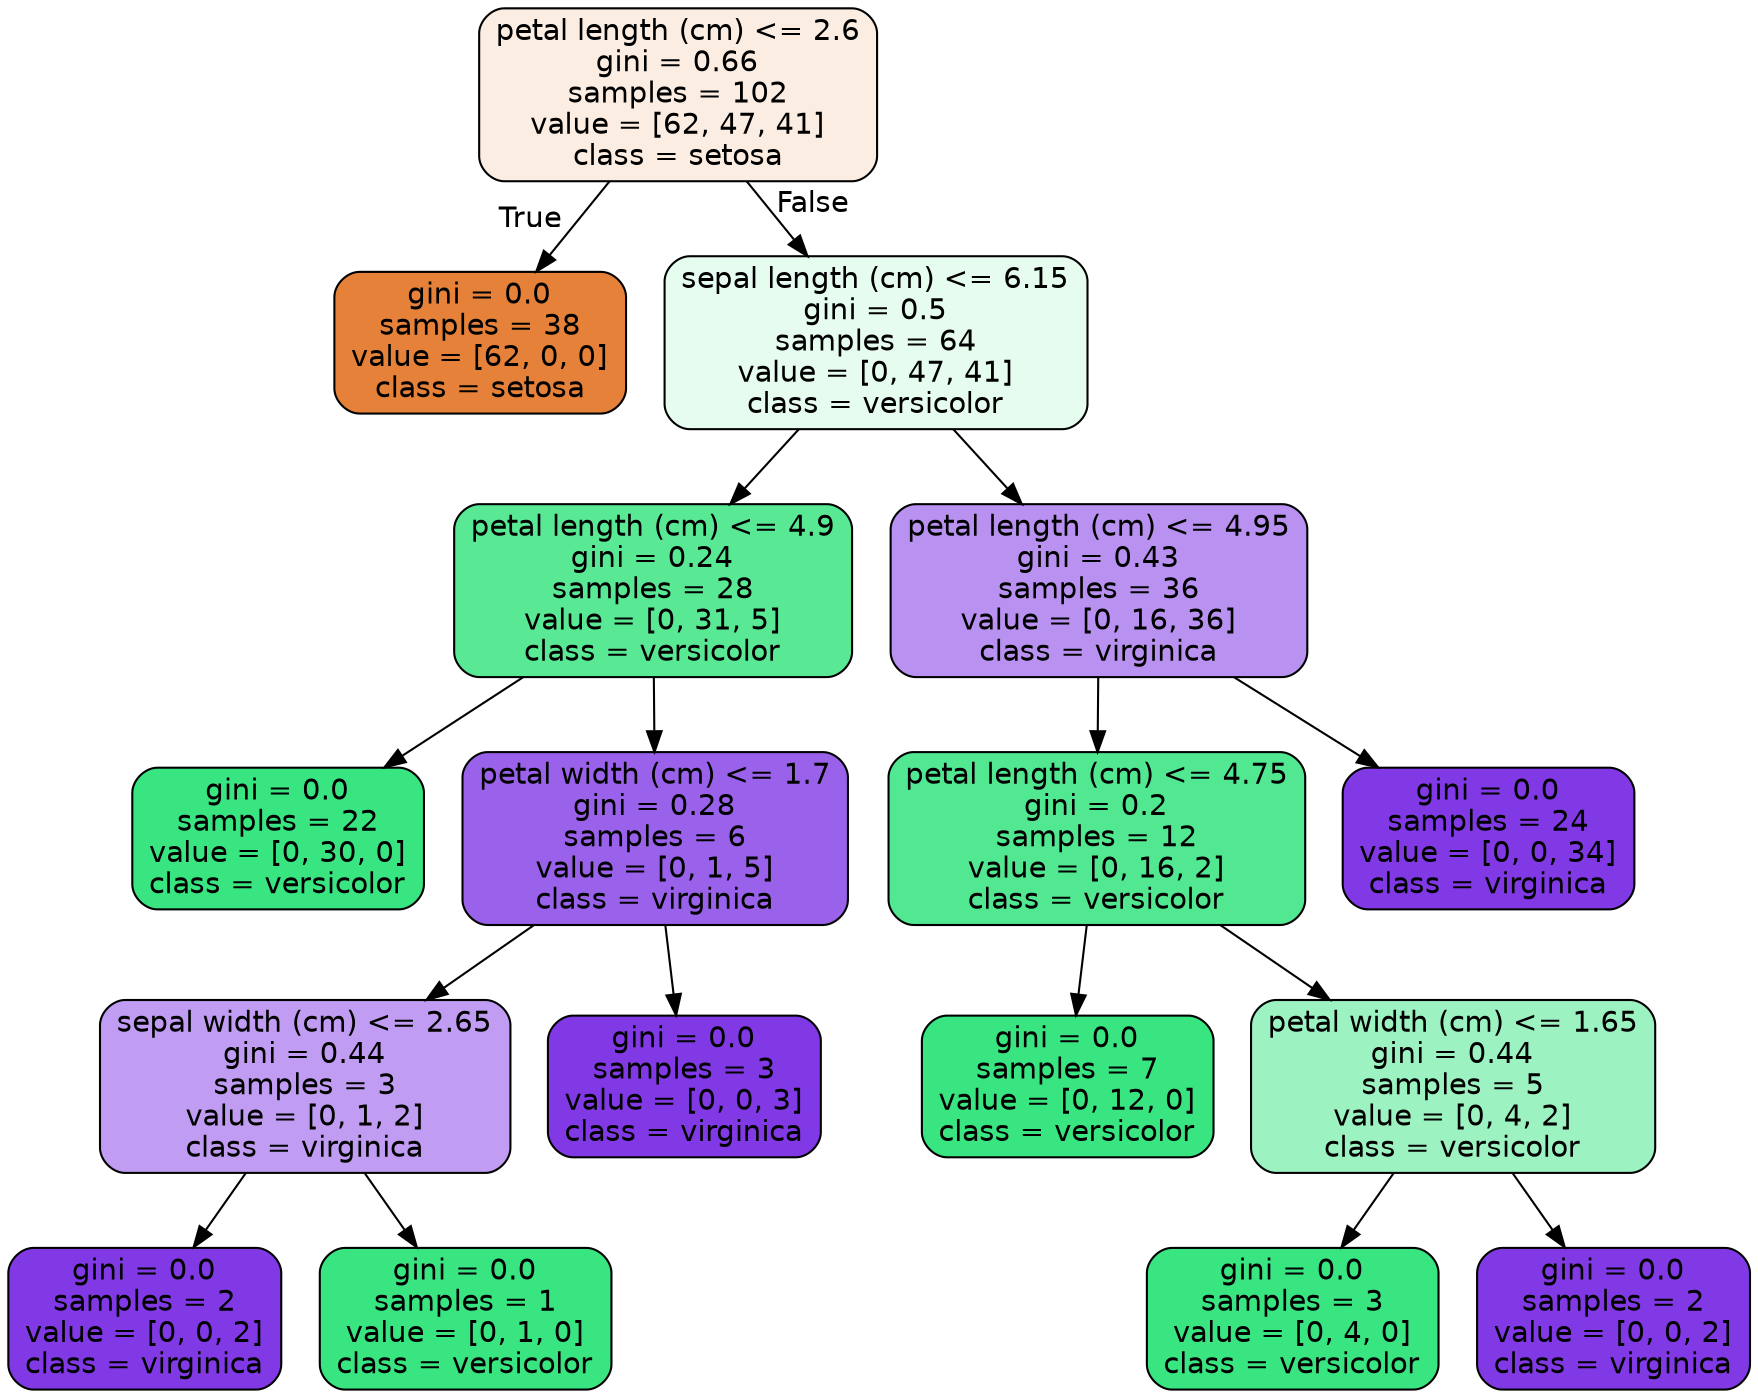 digraph Tree {
node [shape=box, style="filled, rounded", color="black", fontname=helvetica] ;
edge [fontname=helvetica] ;
0 [label="petal length (cm) <= 2.6\ngini = 0.66\nsamples = 102\nvalue = [62, 47, 41]\nclass = setosa", fillcolor="#fbede2"] ;
1 [label="gini = 0.0\nsamples = 38\nvalue = [62, 0, 0]\nclass = setosa", fillcolor="#e58139"] ;
0 -> 1 [labeldistance=2.5, labelangle=45, headlabel="True"] ;
2 [label="sepal length (cm) <= 6.15\ngini = 0.5\nsamples = 64\nvalue = [0, 47, 41]\nclass = versicolor", fillcolor="#e6fcef"] ;
0 -> 2 [labeldistance=2.5, labelangle=-45, headlabel="False"] ;
3 [label="petal length (cm) <= 4.9\ngini = 0.24\nsamples = 28\nvalue = [0, 31, 5]\nclass = versicolor", fillcolor="#59e995"] ;
2 -> 3 ;
4 [label="gini = 0.0\nsamples = 22\nvalue = [0, 30, 0]\nclass = versicolor", fillcolor="#39e581"] ;
3 -> 4 ;
5 [label="petal width (cm) <= 1.7\ngini = 0.28\nsamples = 6\nvalue = [0, 1, 5]\nclass = virginica", fillcolor="#9a61ea"] ;
3 -> 5 ;
6 [label="sepal width (cm) <= 2.65\ngini = 0.44\nsamples = 3\nvalue = [0, 1, 2]\nclass = virginica", fillcolor="#c09cf2"] ;
5 -> 6 ;
7 [label="gini = 0.0\nsamples = 2\nvalue = [0, 0, 2]\nclass = virginica", fillcolor="#8139e5"] ;
6 -> 7 ;
8 [label="gini = 0.0\nsamples = 1\nvalue = [0, 1, 0]\nclass = versicolor", fillcolor="#39e581"] ;
6 -> 8 ;
9 [label="gini = 0.0\nsamples = 3\nvalue = [0, 0, 3]\nclass = virginica", fillcolor="#8139e5"] ;
5 -> 9 ;
10 [label="petal length (cm) <= 4.95\ngini = 0.43\nsamples = 36\nvalue = [0, 16, 36]\nclass = virginica", fillcolor="#b991f1"] ;
2 -> 10 ;
11 [label="petal length (cm) <= 4.75\ngini = 0.2\nsamples = 12\nvalue = [0, 16, 2]\nclass = versicolor", fillcolor="#52e891"] ;
10 -> 11 ;
12 [label="gini = 0.0\nsamples = 7\nvalue = [0, 12, 0]\nclass = versicolor", fillcolor="#39e581"] ;
11 -> 12 ;
13 [label="petal width (cm) <= 1.65\ngini = 0.44\nsamples = 5\nvalue = [0, 4, 2]\nclass = versicolor", fillcolor="#9cf2c0"] ;
11 -> 13 ;
14 [label="gini = 0.0\nsamples = 3\nvalue = [0, 4, 0]\nclass = versicolor", fillcolor="#39e581"] ;
13 -> 14 ;
15 [label="gini = 0.0\nsamples = 2\nvalue = [0, 0, 2]\nclass = virginica", fillcolor="#8139e5"] ;
13 -> 15 ;
16 [label="gini = 0.0\nsamples = 24\nvalue = [0, 0, 34]\nclass = virginica", fillcolor="#8139e5"] ;
10 -> 16 ;
}